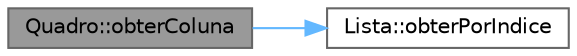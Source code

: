 digraph "Quadro::obterColuna"
{
 // INTERACTIVE_SVG=YES
 // LATEX_PDF_SIZE
  bgcolor="transparent";
  edge [fontname=Helvetica,fontsize=10,labelfontname=Helvetica,labelfontsize=10];
  node [fontname=Helvetica,fontsize=10,shape=box,height=0.2,width=0.4];
  rankdir="LR";
  Node1 [id="Node000001",label="Quadro::obterColuna",height=0.2,width=0.4,color="gray40", fillcolor="grey60", style="filled", fontcolor="black",tooltip="Obtém uma coluna do quadro pelo índice."];
  Node1 -> Node2 [id="edge1_Node000001_Node000002",color="steelblue1",style="solid",tooltip=" "];
  Node2 [id="Node000002",label="Lista::obterPorIndice",height=0.2,width=0.4,color="grey40", fillcolor="white", style="filled",URL="$db/dba/class_lista.html#adb2dfb16eaf99f99fc1b39bf847af9bd",tooltip="Obtém a coluna da lista pelo índice."];
}

